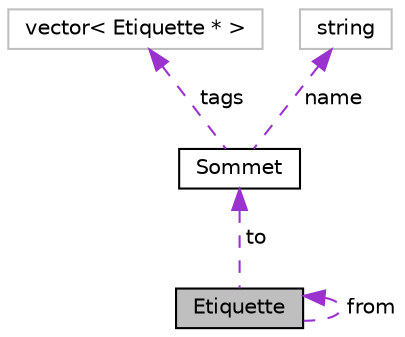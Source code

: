 digraph "Etiquette"
{
  edge [fontname="Helvetica",fontsize="10",labelfontname="Helvetica",labelfontsize="10"];
  node [fontname="Helvetica",fontsize="10",shape=record];
  Node1 [label="Etiquette",height=0.2,width=0.4,color="black", fillcolor="grey75", style="filled", fontcolor="black"];
  Node1 -> Node1 [dir="back",color="darkorchid3",fontsize="10",style="dashed",label=" from" ,fontname="Helvetica"];
  Node2 -> Node1 [dir="back",color="darkorchid3",fontsize="10",style="dashed",label=" to" ,fontname="Helvetica"];
  Node2 [label="Sommet",height=0.2,width=0.4,color="black", fillcolor="white", style="filled",URL="$class_sommet.html"];
  Node3 -> Node2 [dir="back",color="darkorchid3",fontsize="10",style="dashed",label=" tags" ,fontname="Helvetica"];
  Node3 [label="vector\< Etiquette * \>",height=0.2,width=0.4,color="grey75", fillcolor="white", style="filled"];
  Node4 -> Node2 [dir="back",color="darkorchid3",fontsize="10",style="dashed",label=" name" ,fontname="Helvetica"];
  Node4 [label="string",height=0.2,width=0.4,color="grey75", fillcolor="white", style="filled"];
}

